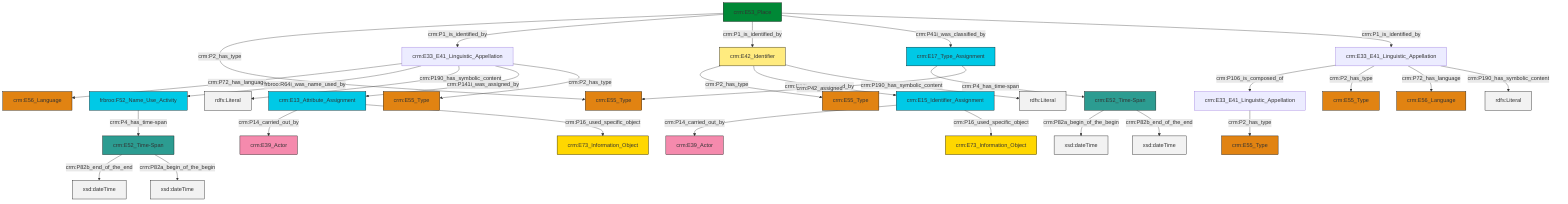 graph TD
classDef Literal fill:#f2f2f2,stroke:#000000;
classDef CRM_Entity fill:#FFFFFF,stroke:#000000;
classDef Temporal_Entity fill:#00C9E6, stroke:#000000;
classDef Type fill:#E18312, stroke:#000000;
classDef Time-Span fill:#2C9C91, stroke:#000000;
classDef Appellation fill:#FFEB7F, stroke:#000000;
classDef Place fill:#008836, stroke:#000000;
classDef Persistent_Item fill:#B266B2, stroke:#000000;
classDef Conceptual_Object fill:#FFD700, stroke:#000000;
classDef Physical_Thing fill:#D2B48C, stroke:#000000;
classDef Actor fill:#f58aad, stroke:#000000;
classDef PC_Classes fill:#4ce600, stroke:#000000;
classDef Multi fill:#cccccc,stroke:#000000;

0["crm:E33_E41_Linguistic_Appellation"]:::Default -->|crm:P72_has_language| 1["crm:E56_Language"]:::Type
0["crm:E33_E41_Linguistic_Appellation"]:::Default -->|frbroo:R64i_was_name_used_by| 3["frbroo:F52_Name_Use_Activity"]:::Temporal_Entity
8["crm:E52_Time-Span"]:::Time-Span -->|crm:P82b_end_of_the_end| 9[xsd:dateTime]:::Literal
10["crm:E33_E41_Linguistic_Appellation"]:::Default -->|crm:P106_is_composed_of| 11["crm:E33_E41_Linguistic_Appellation"]:::Default
12["crm:E15_Identifier_Assignment"]:::Temporal_Entity -->|crm:P14_carried_out_by| 13["crm:E39_Actor"]:::Actor
0["crm:E33_E41_Linguistic_Appellation"]:::Default -->|crm:P190_has_symbolic_content| 18[rdfs:Literal]:::Literal
21["crm:E53_Place"]:::Place -->|crm:P2_has_type| 16["crm:E55_Type"]:::Type
11["crm:E33_E41_Linguistic_Appellation"]:::Default -->|crm:P2_has_type| 22["crm:E55_Type"]:::Type
6["crm:E42_Identifier"]:::Appellation -->|crm:P2_has_type| 4["crm:E55_Type"]:::Type
19["crm:E17_Type_Assignment"]:::Temporal_Entity -->|crm:P4_has_time-span| 25["crm:E52_Time-Span"]:::Time-Span
27["crm:E13_Attribute_Assignment"]:::Temporal_Entity -->|crm:P14_carried_out_by| 28["crm:E39_Actor"]:::Actor
8["crm:E52_Time-Span"]:::Time-Span -->|crm:P82a_begin_of_the_begin| 30[xsd:dateTime]:::Literal
21["crm:E53_Place"]:::Place -->|crm:P1_is_identified_by| 0["crm:E33_E41_Linguistic_Appellation"]:::Default
10["crm:E33_E41_Linguistic_Appellation"]:::Default -->|crm:P2_has_type| 23["crm:E55_Type"]:::Type
6["crm:E42_Identifier"]:::Appellation -->|crm:P37i_was_assigned_by| 12["crm:E15_Identifier_Assignment"]:::Temporal_Entity
21["crm:E53_Place"]:::Place -->|crm:P1_is_identified_by| 6["crm:E42_Identifier"]:::Appellation
21["crm:E53_Place"]:::Place -->|crm:P41i_was_classified_by| 19["crm:E17_Type_Assignment"]:::Temporal_Entity
3["frbroo:F52_Name_Use_Activity"]:::Temporal_Entity -->|crm:P4_has_time-span| 8["crm:E52_Time-Span"]:::Time-Span
10["crm:E33_E41_Linguistic_Appellation"]:::Default -->|crm:P72_has_language| 31["crm:E56_Language"]:::Type
25["crm:E52_Time-Span"]:::Time-Span -->|crm:P82a_begin_of_the_begin| 39[xsd:dateTime]:::Literal
25["crm:E52_Time-Span"]:::Time-Span -->|crm:P82b_end_of_the_end| 40[xsd:dateTime]:::Literal
21["crm:E53_Place"]:::Place -->|crm:P1_is_identified_by| 10["crm:E33_E41_Linguistic_Appellation"]:::Default
10["crm:E33_E41_Linguistic_Appellation"]:::Default -->|crm:P190_has_symbolic_content| 42[rdfs:Literal]:::Literal
0["crm:E33_E41_Linguistic_Appellation"]:::Default -->|crm:P141i_was_assigned_by| 27["crm:E13_Attribute_Assignment"]:::Temporal_Entity
6["crm:E42_Identifier"]:::Appellation -->|crm:P190_has_symbolic_content| 46[rdfs:Literal]:::Literal
27["crm:E13_Attribute_Assignment"]:::Temporal_Entity -->|crm:P16_used_specific_object| 43["crm:E73_Information_Object"]:::Conceptual_Object
19["crm:E17_Type_Assignment"]:::Temporal_Entity -->|crm:P42_assigned| 16["crm:E55_Type"]:::Type
0["crm:E33_E41_Linguistic_Appellation"]:::Default -->|crm:P2_has_type| 14["crm:E55_Type"]:::Type
12["crm:E15_Identifier_Assignment"]:::Temporal_Entity -->|crm:P16_used_specific_object| 36["crm:E73_Information_Object"]:::Conceptual_Object